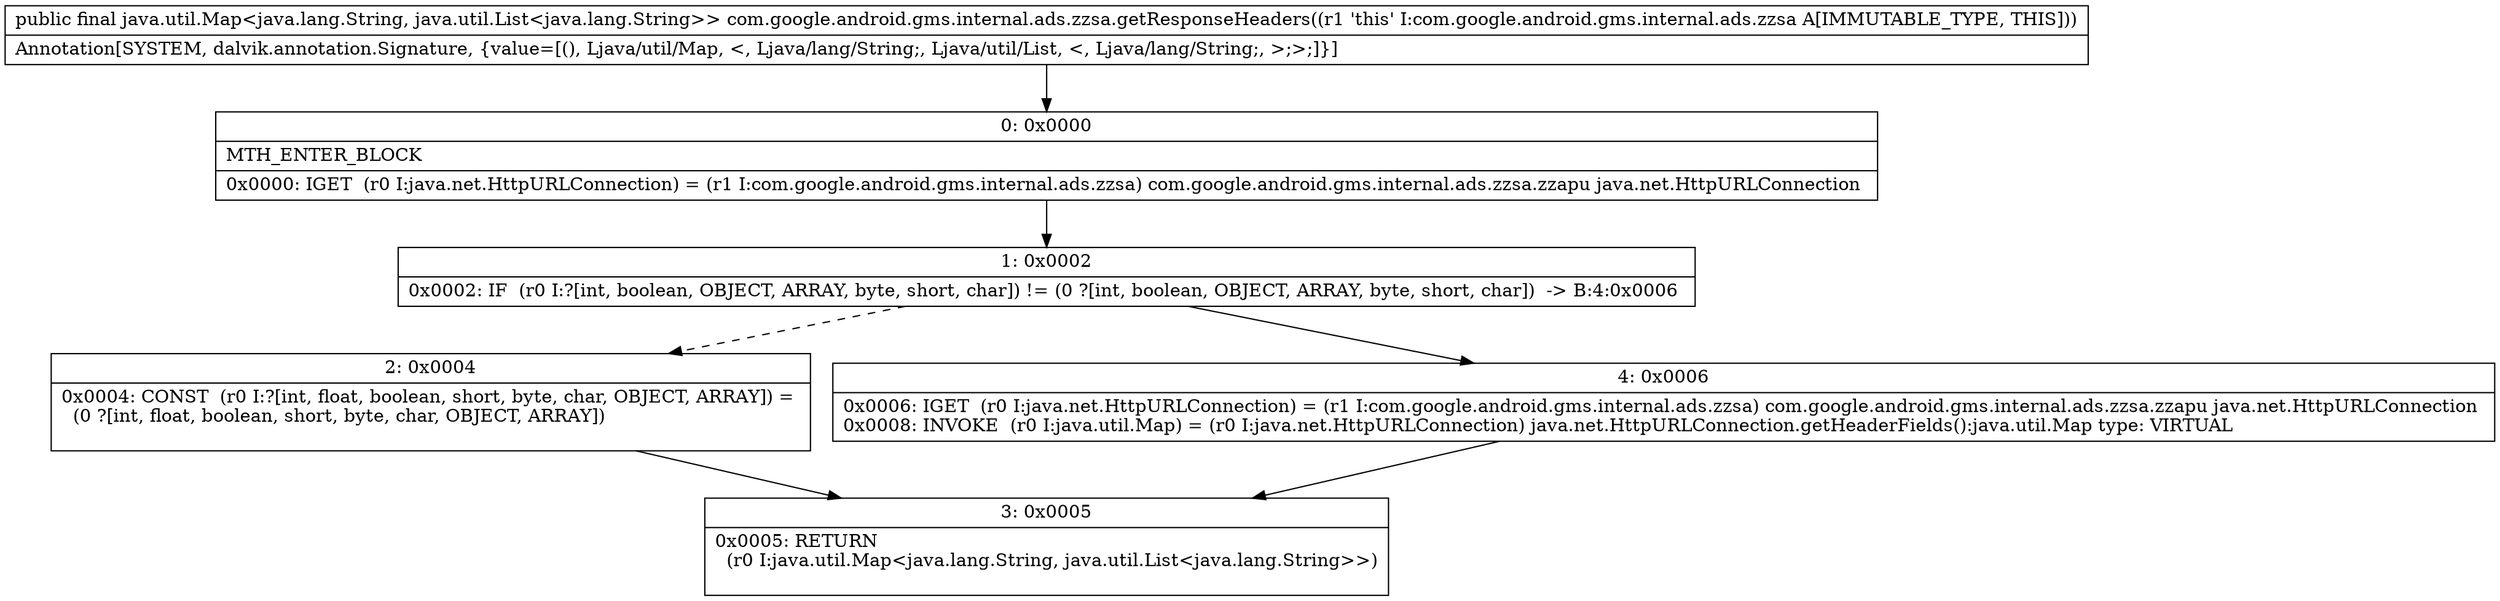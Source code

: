 digraph "CFG forcom.google.android.gms.internal.ads.zzsa.getResponseHeaders()Ljava\/util\/Map;" {
Node_0 [shape=record,label="{0\:\ 0x0000|MTH_ENTER_BLOCK\l|0x0000: IGET  (r0 I:java.net.HttpURLConnection) = (r1 I:com.google.android.gms.internal.ads.zzsa) com.google.android.gms.internal.ads.zzsa.zzapu java.net.HttpURLConnection \l}"];
Node_1 [shape=record,label="{1\:\ 0x0002|0x0002: IF  (r0 I:?[int, boolean, OBJECT, ARRAY, byte, short, char]) != (0 ?[int, boolean, OBJECT, ARRAY, byte, short, char])  \-\> B:4:0x0006 \l}"];
Node_2 [shape=record,label="{2\:\ 0x0004|0x0004: CONST  (r0 I:?[int, float, boolean, short, byte, char, OBJECT, ARRAY]) = \l  (0 ?[int, float, boolean, short, byte, char, OBJECT, ARRAY])\l \l}"];
Node_3 [shape=record,label="{3\:\ 0x0005|0x0005: RETURN  \l  (r0 I:java.util.Map\<java.lang.String, java.util.List\<java.lang.String\>\>)\l \l}"];
Node_4 [shape=record,label="{4\:\ 0x0006|0x0006: IGET  (r0 I:java.net.HttpURLConnection) = (r1 I:com.google.android.gms.internal.ads.zzsa) com.google.android.gms.internal.ads.zzsa.zzapu java.net.HttpURLConnection \l0x0008: INVOKE  (r0 I:java.util.Map) = (r0 I:java.net.HttpURLConnection) java.net.HttpURLConnection.getHeaderFields():java.util.Map type: VIRTUAL \l}"];
MethodNode[shape=record,label="{public final java.util.Map\<java.lang.String, java.util.List\<java.lang.String\>\> com.google.android.gms.internal.ads.zzsa.getResponseHeaders((r1 'this' I:com.google.android.gms.internal.ads.zzsa A[IMMUTABLE_TYPE, THIS]))  | Annotation[SYSTEM, dalvik.annotation.Signature, \{value=[(), Ljava\/util\/Map, \<, Ljava\/lang\/String;, Ljava\/util\/List, \<, Ljava\/lang\/String;, \>;\>;]\}]\l}"];
MethodNode -> Node_0;
Node_0 -> Node_1;
Node_1 -> Node_2[style=dashed];
Node_1 -> Node_4;
Node_2 -> Node_3;
Node_4 -> Node_3;
}


